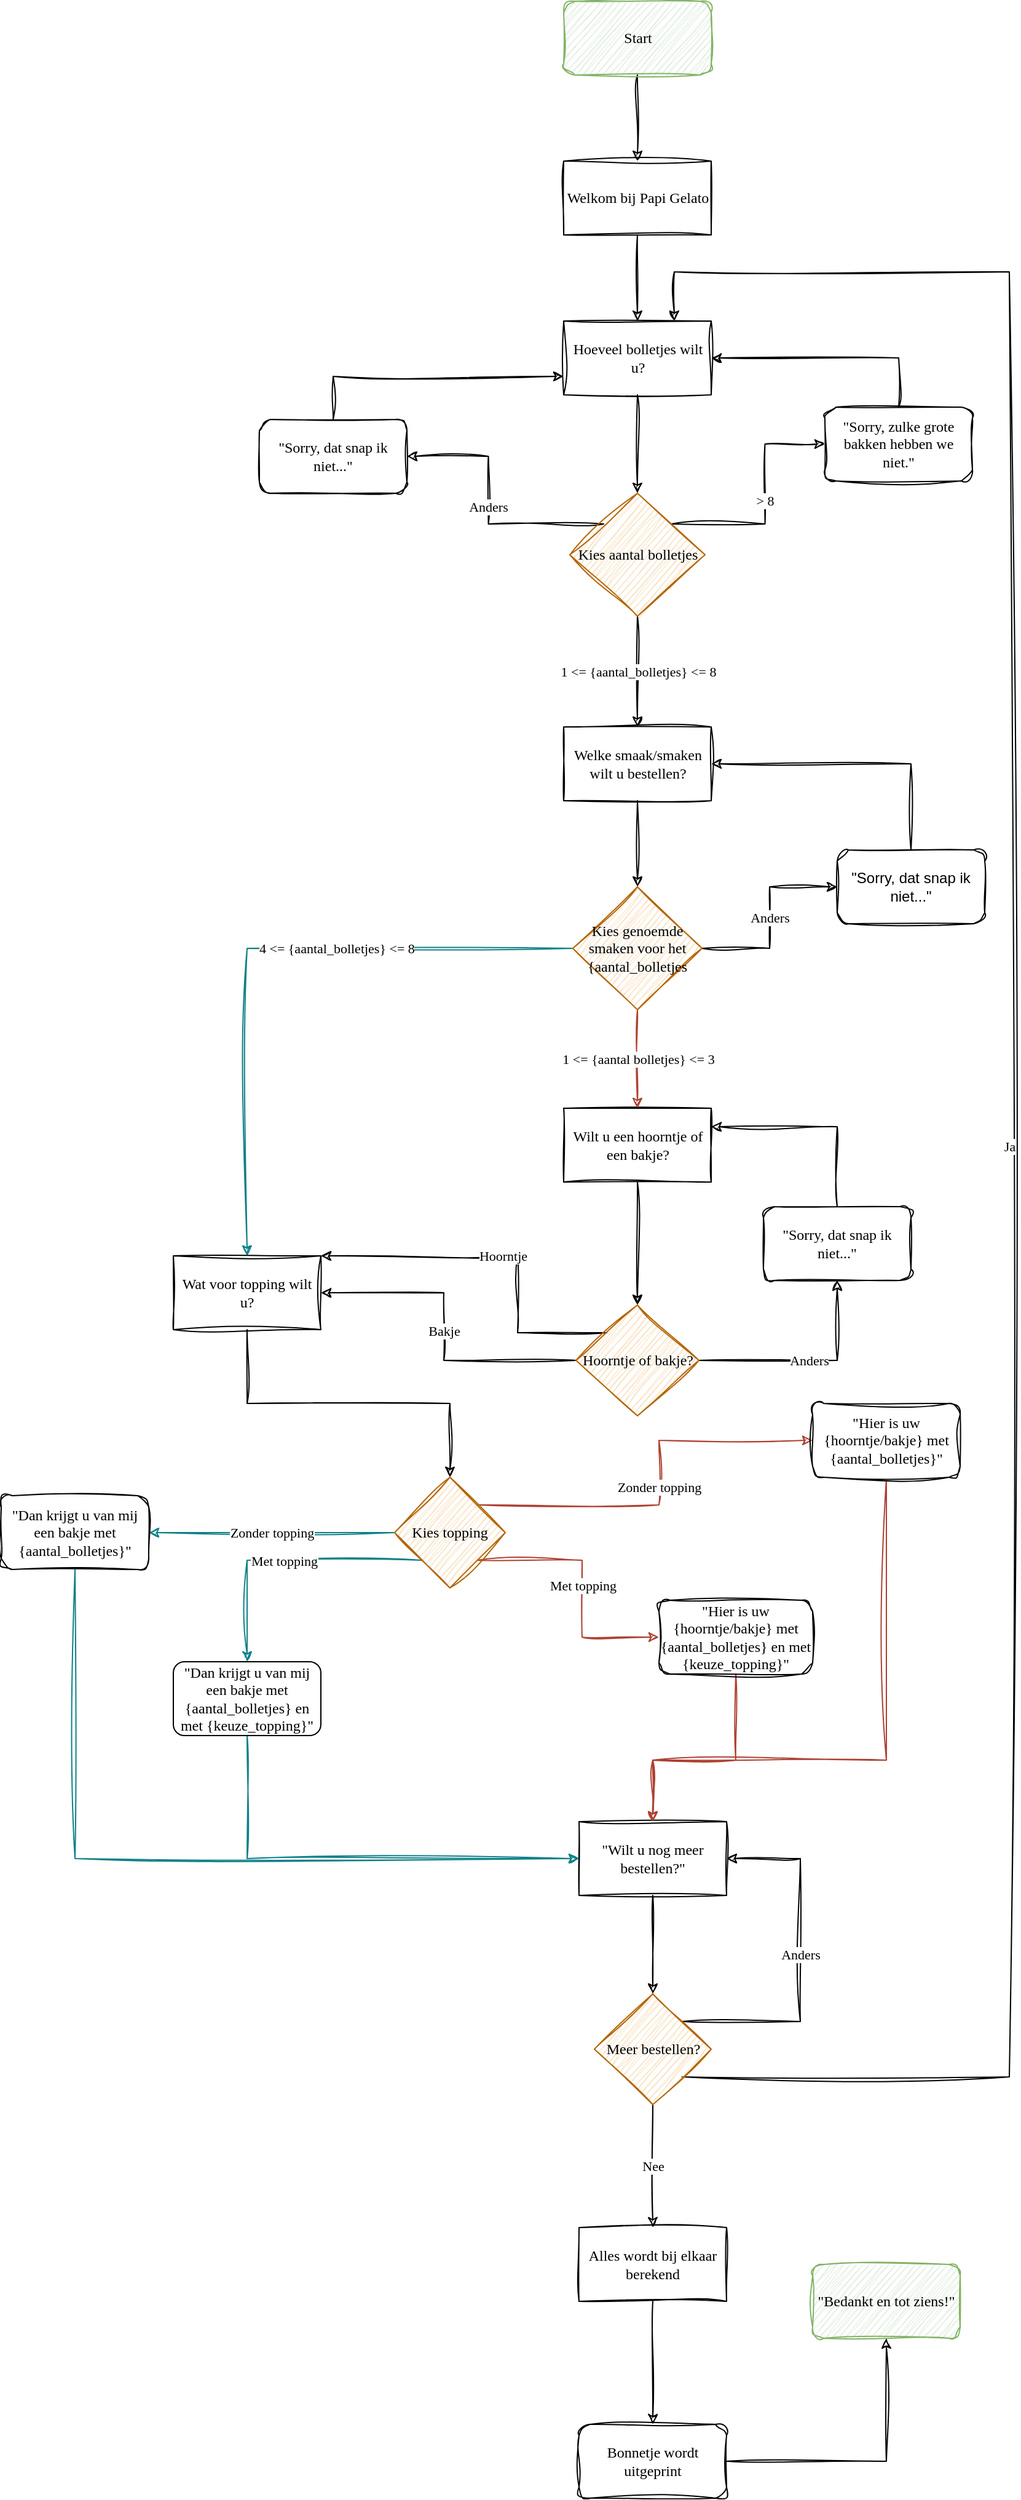 <mxfile version="25.0.3">
  <diagram name="Pagina-1" id="o8SB5Iup6SPwX9aD0dav">
    <mxGraphModel dx="1226" dy="665" grid="1" gridSize="10" guides="1" tooltips="1" connect="1" arrows="1" fold="1" page="1" pageScale="1" pageWidth="1920" pageHeight="1200" math="0" shadow="0">
      <root>
        <mxCell id="0" />
        <mxCell id="1" parent="0" />
        <mxCell id="pbiHoTIueWZ6qJaHBMEw-3" style="edgeStyle=orthogonalEdgeStyle;rounded=0;orthogonalLoop=1;jettySize=auto;html=1;exitX=0.5;exitY=1;exitDx=0;exitDy=0;entryX=0.5;entryY=0;entryDx=0;entryDy=0;sketch=1;curveFitting=1;jiggle=2;" parent="1" source="pbiHoTIueWZ6qJaHBMEw-1" target="pbiHoTIueWZ6qJaHBMEw-2" edge="1">
          <mxGeometry relative="1" as="geometry" />
        </mxCell>
        <mxCell id="pbiHoTIueWZ6qJaHBMEw-1" value="Start" style="rounded=1;whiteSpace=wrap;html=1;fillColor=#d5e8d4;strokeColor=#82b366;sketch=1;curveFitting=1;jiggle=2;fontFamily=Comic Sans MS;" parent="1" vertex="1">
          <mxGeometry x="927.5" y="10" width="120" height="60" as="geometry" />
        </mxCell>
        <mxCell id="pbiHoTIueWZ6qJaHBMEw-5" style="edgeStyle=orthogonalEdgeStyle;rounded=0;orthogonalLoop=1;jettySize=auto;html=1;exitX=0.5;exitY=1;exitDx=0;exitDy=0;entryX=0.5;entryY=0;entryDx=0;entryDy=0;sketch=1;curveFitting=1;jiggle=2;" parent="1" source="pbiHoTIueWZ6qJaHBMEw-2" target="pbiHoTIueWZ6qJaHBMEw-4" edge="1">
          <mxGeometry relative="1" as="geometry" />
        </mxCell>
        <mxCell id="pbiHoTIueWZ6qJaHBMEw-2" value="Welkom bij Papi Gelato" style="rounded=0;whiteSpace=wrap;html=1;fillColor=none;sketch=1;curveFitting=1;jiggle=2;fontFamily=Comic Sans MS;" parent="1" vertex="1">
          <mxGeometry x="927.5" y="140" width="120" height="60" as="geometry" />
        </mxCell>
        <mxCell id="pbiHoTIueWZ6qJaHBMEw-7" style="edgeStyle=orthogonalEdgeStyle;rounded=0;orthogonalLoop=1;jettySize=auto;html=1;exitX=0.5;exitY=1;exitDx=0;exitDy=0;entryX=0.5;entryY=0;entryDx=0;entryDy=0;sketch=1;curveFitting=1;jiggle=2;" parent="1" source="pbiHoTIueWZ6qJaHBMEw-4" target="pbiHoTIueWZ6qJaHBMEw-6" edge="1">
          <mxGeometry relative="1" as="geometry" />
        </mxCell>
        <mxCell id="pbiHoTIueWZ6qJaHBMEw-4" value="Hoeveel bolletjes wilt u?" style="rounded=0;whiteSpace=wrap;html=1;fillColor=none;sketch=1;curveFitting=1;jiggle=2;fontFamily=Comic Sans MS;" parent="1" vertex="1">
          <mxGeometry x="927.5" y="270" width="120" height="60" as="geometry" />
        </mxCell>
        <mxCell id="pbiHoTIueWZ6qJaHBMEw-16" value="&amp;gt; 8" style="edgeStyle=orthogonalEdgeStyle;rounded=0;orthogonalLoop=1;jettySize=auto;html=1;exitX=1;exitY=0;exitDx=0;exitDy=0;entryX=0;entryY=0.5;entryDx=0;entryDy=0;sketch=1;curveFitting=1;jiggle=2;fontFamily=Comic Sans MS;" parent="1" source="pbiHoTIueWZ6qJaHBMEw-6" target="pbiHoTIueWZ6qJaHBMEw-15" edge="1">
          <mxGeometry relative="1" as="geometry" />
        </mxCell>
        <mxCell id="pbiHoTIueWZ6qJaHBMEw-37" value="Anders" style="edgeStyle=orthogonalEdgeStyle;rounded=0;orthogonalLoop=1;jettySize=auto;html=1;exitX=0;exitY=0;exitDx=0;exitDy=0;entryX=1;entryY=0.5;entryDx=0;entryDy=0;fontFamily=Comic Sans MS;sketch=1;curveFitting=1;jiggle=2;" parent="1" source="pbiHoTIueWZ6qJaHBMEw-6" target="pbiHoTIueWZ6qJaHBMEw-21" edge="1">
          <mxGeometry relative="1" as="geometry" />
        </mxCell>
        <mxCell id="n4ZlQVNkim9csWAo9_Kt-2" value="1 &amp;lt;= {aantal_bolletjes} &amp;lt;= 8" style="edgeStyle=orthogonalEdgeStyle;rounded=0;orthogonalLoop=1;jettySize=auto;html=1;exitX=0.5;exitY=1;exitDx=0;exitDy=0;entryX=0.5;entryY=0;entryDx=0;entryDy=0;fillColor=none;sketch=1;curveFitting=1;jiggle=2;fontFamily=Comic Sans MS;" parent="1" source="pbiHoTIueWZ6qJaHBMEw-6" target="n4ZlQVNkim9csWAo9_Kt-1" edge="1">
          <mxGeometry relative="1" as="geometry" />
        </mxCell>
        <mxCell id="pbiHoTIueWZ6qJaHBMEw-6" value="Kies aantal bolletjes" style="rhombus;whiteSpace=wrap;html=1;fillColor=#fad7ac;sketch=1;curveFitting=1;jiggle=2;strokeColor=#b46504;fontFamily=Comic Sans MS;" parent="1" vertex="1">
          <mxGeometry x="932.5" y="410" width="110" height="100" as="geometry" />
        </mxCell>
        <mxCell id="pbiHoTIueWZ6qJaHBMEw-11" style="edgeStyle=orthogonalEdgeStyle;rounded=0;orthogonalLoop=1;jettySize=auto;html=1;exitX=0.5;exitY=1;exitDx=0;exitDy=0;entryX=0.5;entryY=0;entryDx=0;entryDy=0;sketch=1;curveFitting=1;jiggle=2;" parent="1" source="pbiHoTIueWZ6qJaHBMEw-8" target="pbiHoTIueWZ6qJaHBMEw-10" edge="1">
          <mxGeometry relative="1" as="geometry" />
        </mxCell>
        <mxCell id="pbiHoTIueWZ6qJaHBMEw-8" value="Wilt u een hoorntje of een bakje?" style="rounded=0;whiteSpace=wrap;html=1;fillColor=none;sketch=1;curveFitting=1;jiggle=2;fontFamily=Comic Sans MS;" parent="1" vertex="1">
          <mxGeometry x="927.5" y="910" width="120" height="60" as="geometry" />
        </mxCell>
        <mxCell id="IxNQ4lG9iQUJPRrJ8nFc-10" value="Anders" style="edgeStyle=orthogonalEdgeStyle;rounded=0;orthogonalLoop=1;jettySize=auto;html=1;exitX=1;exitY=0.5;exitDx=0;exitDy=0;entryX=0.5;entryY=1;entryDx=0;entryDy=0;fontFamily=Comic Sans MS;sketch=1;curveFitting=1;jiggle=2;" edge="1" parent="1" source="pbiHoTIueWZ6qJaHBMEw-10" target="pbiHoTIueWZ6qJaHBMEw-31">
          <mxGeometry relative="1" as="geometry" />
        </mxCell>
        <mxCell id="IxNQ4lG9iQUJPRrJ8nFc-19" value="Hoorntje" style="edgeStyle=orthogonalEdgeStyle;rounded=0;orthogonalLoop=1;jettySize=auto;html=1;exitX=0;exitY=0;exitDx=0;exitDy=0;entryX=1;entryY=0;entryDx=0;entryDy=0;fontFamily=Comic Sans MS;sketch=1;curveFitting=1;jiggle=2;" edge="1" parent="1" source="pbiHoTIueWZ6qJaHBMEw-10" target="IxNQ4lG9iQUJPRrJ8nFc-1">
          <mxGeometry relative="1" as="geometry">
            <Array as="points">
              <mxPoint x="890" y="1093" />
              <mxPoint x="890" y="1030" />
            </Array>
          </mxGeometry>
        </mxCell>
        <mxCell id="IxNQ4lG9iQUJPRrJ8nFc-21" value="Bakje" style="edgeStyle=orthogonalEdgeStyle;rounded=0;orthogonalLoop=1;jettySize=auto;html=1;exitX=0;exitY=0.5;exitDx=0;exitDy=0;entryX=1;entryY=0.5;entryDx=0;entryDy=0;fontFamily=Comic Sans MS;sketch=1;curveFitting=1;jiggle=2;" edge="1" parent="1" source="pbiHoTIueWZ6qJaHBMEw-10" target="IxNQ4lG9iQUJPRrJ8nFc-1">
          <mxGeometry relative="1" as="geometry">
            <Array as="points">
              <mxPoint x="830" y="1115" />
              <mxPoint x="830" y="1060" />
            </Array>
          </mxGeometry>
        </mxCell>
        <mxCell id="pbiHoTIueWZ6qJaHBMEw-10" value="Hoorntje of bakje?" style="rhombus;whiteSpace=wrap;html=1;fillColor=#fad7ac;sketch=1;curveFitting=1;jiggle=2;fontFamily=Comic Sans MS;strokeColor=#b46504;" parent="1" vertex="1">
          <mxGeometry x="937.5" y="1070" width="100" height="90" as="geometry" />
        </mxCell>
        <mxCell id="pbiHoTIueWZ6qJaHBMEw-18" style="edgeStyle=orthogonalEdgeStyle;rounded=0;orthogonalLoop=1;jettySize=auto;html=1;exitX=0.5;exitY=0;exitDx=0;exitDy=0;entryX=1;entryY=0.5;entryDx=0;entryDy=0;sketch=1;curveFitting=1;jiggle=2;" parent="1" source="pbiHoTIueWZ6qJaHBMEw-15" target="pbiHoTIueWZ6qJaHBMEw-4" edge="1">
          <mxGeometry relative="1" as="geometry" />
        </mxCell>
        <mxCell id="pbiHoTIueWZ6qJaHBMEw-15" value="&quot;Sorry, zulke grote bakken hebben we niet.&quot;" style="rounded=1;whiteSpace=wrap;html=1;fillColor=none;sketch=1;curveFitting=1;jiggle=2;fontFamily=Comic Sans MS;" parent="1" vertex="1">
          <mxGeometry x="1140" y="340" width="120" height="60" as="geometry" />
        </mxCell>
        <mxCell id="pbiHoTIueWZ6qJaHBMEw-36" style="edgeStyle=orthogonalEdgeStyle;rounded=0;orthogonalLoop=1;jettySize=auto;html=1;exitX=0.5;exitY=0;exitDx=0;exitDy=0;entryX=0;entryY=0.75;entryDx=0;entryDy=0;sketch=1;curveFitting=1;jiggle=2;" parent="1" source="pbiHoTIueWZ6qJaHBMEw-21" target="pbiHoTIueWZ6qJaHBMEw-4" edge="1">
          <mxGeometry relative="1" as="geometry" />
        </mxCell>
        <mxCell id="pbiHoTIueWZ6qJaHBMEw-21" value="&quot;Sorry, dat snap ik niet...&quot;" style="rounded=1;whiteSpace=wrap;html=1;fontFamily=Comic Sans MS;fillColor=none;sketch=1;curveFitting=1;jiggle=2;" parent="1" vertex="1">
          <mxGeometry x="680" y="350" width="120" height="60" as="geometry" />
        </mxCell>
        <mxCell id="IxNQ4lG9iQUJPRrJ8nFc-36" style="edgeStyle=orthogonalEdgeStyle;rounded=0;orthogonalLoop=1;jettySize=auto;html=1;exitX=0.5;exitY=1;exitDx=0;exitDy=0;entryX=0.5;entryY=0;entryDx=0;entryDy=0;fillColor=#fad9d5;strokeColor=#ae4132;sketch=1;curveFitting=1;jiggle=2;" edge="1" parent="1" source="pbiHoTIueWZ6qJaHBMEw-24" target="pbiHoTIueWZ6qJaHBMEw-48">
          <mxGeometry relative="1" as="geometry">
            <Array as="points">
              <mxPoint x="1068" y="1440" />
              <mxPoint x="1000" y="1440" />
            </Array>
          </mxGeometry>
        </mxCell>
        <mxCell id="pbiHoTIueWZ6qJaHBMEw-24" value="&quot;Hier is uw {hoorntje/bakje} met {aantal_bolletjes} en met {keuze_topping}&quot;" style="rounded=1;whiteSpace=wrap;html=1;fillColor=none;sketch=1;curveFitting=1;jiggle=2;fontFamily=Comic Sans MS;" parent="1" vertex="1">
          <mxGeometry x="1005" y="1310" width="125" height="60" as="geometry" />
        </mxCell>
        <mxCell id="IxNQ4lG9iQUJPRrJ8nFc-39" style="edgeStyle=orthogonalEdgeStyle;rounded=0;orthogonalLoop=1;jettySize=auto;html=1;exitX=0.5;exitY=0;exitDx=0;exitDy=0;entryX=1;entryY=0.25;entryDx=0;entryDy=0;sketch=1;curveFitting=1;jiggle=2;" edge="1" parent="1" source="pbiHoTIueWZ6qJaHBMEw-31" target="pbiHoTIueWZ6qJaHBMEw-8">
          <mxGeometry relative="1" as="geometry" />
        </mxCell>
        <mxCell id="pbiHoTIueWZ6qJaHBMEw-31" value="&quot;Sorry, dat snap ik niet...&quot;" style="rounded=1;whiteSpace=wrap;html=1;fillColor=none;sketch=1;curveFitting=1;jiggle=2;fontFamily=Comic Sans MS;" parent="1" vertex="1">
          <mxGeometry x="1090" y="990" width="120" height="60" as="geometry" />
        </mxCell>
        <mxCell id="pbiHoTIueWZ6qJaHBMEw-55" value="Anders" style="edgeStyle=orthogonalEdgeStyle;rounded=0;orthogonalLoop=1;jettySize=auto;html=1;exitX=1;exitY=0;exitDx=0;exitDy=0;entryX=1;entryY=0.5;entryDx=0;entryDy=0;sketch=1;curveFitting=1;jiggle=2;fontFamily=Comic Sans MS;" parent="1" source="pbiHoTIueWZ6qJaHBMEw-34" target="pbiHoTIueWZ6qJaHBMEw-48" edge="1">
          <mxGeometry x="0.035" relative="1" as="geometry">
            <Array as="points">
              <mxPoint x="1120" y="1653" />
              <mxPoint x="1120" y="1520" />
            </Array>
            <mxPoint y="-1" as="offset" />
          </mxGeometry>
        </mxCell>
        <mxCell id="aiyrUGEM9KCyfMPsP08Q-3" value="Nee" style="edgeStyle=orthogonalEdgeStyle;rounded=0;orthogonalLoop=1;jettySize=auto;html=1;exitX=0.5;exitY=1;exitDx=0;exitDy=0;entryX=0.5;entryY=0;entryDx=0;entryDy=0;sketch=1;curveFitting=1;jiggle=2;fontFamily=Comic Sans MS;" parent="1" source="pbiHoTIueWZ6qJaHBMEw-34" target="aiyrUGEM9KCyfMPsP08Q-1" edge="1">
          <mxGeometry x="-0.012" relative="1" as="geometry">
            <mxPoint as="offset" />
          </mxGeometry>
        </mxCell>
        <mxCell id="IxNQ4lG9iQUJPRrJ8nFc-45" value="Ja" style="edgeStyle=orthogonalEdgeStyle;rounded=0;orthogonalLoop=1;jettySize=auto;html=1;exitX=1;exitY=1;exitDx=0;exitDy=0;entryX=0.75;entryY=0;entryDx=0;entryDy=0;sketch=1;curveFitting=1;jiggle=2;fontFamily=Comic Sans MS;" edge="1" parent="1" source="pbiHoTIueWZ6qJaHBMEw-34" target="pbiHoTIueWZ6qJaHBMEw-4">
          <mxGeometry relative="1" as="geometry">
            <Array as="points">
              <mxPoint x="1290" y="1698" />
              <mxPoint x="1290" y="230" />
              <mxPoint x="1018" y="230" />
            </Array>
          </mxGeometry>
        </mxCell>
        <mxCell id="pbiHoTIueWZ6qJaHBMEw-34" value="Meer bestellen?" style="rhombus;whiteSpace=wrap;html=1;fontFamily=Comic Sans MS;fillColor=#fad7ac;strokeColor=#b46504;shadow=0;rounded=0;sketch=1;curveFitting=1;jiggle=2;" parent="1" vertex="1">
          <mxGeometry x="952.5" y="1630" width="95" height="90" as="geometry" />
        </mxCell>
        <mxCell id="pbiHoTIueWZ6qJaHBMEw-39" value="&quot;Bedankt en tot ziens!&quot;" style="rounded=1;whiteSpace=wrap;html=1;fillColor=#d5e8d4;fontFamily=Comic Sans MS;strokeColor=#82b366;sketch=1;curveFitting=1;jiggle=2;" parent="1" vertex="1">
          <mxGeometry x="1130" y="1850" width="120" height="60" as="geometry" />
        </mxCell>
        <mxCell id="pbiHoTIueWZ6qJaHBMEw-51" style="edgeStyle=orthogonalEdgeStyle;rounded=0;orthogonalLoop=1;jettySize=auto;html=1;exitX=0.5;exitY=1;exitDx=0;exitDy=0;entryX=0.5;entryY=0;entryDx=0;entryDy=0;sketch=1;curveFitting=1;jiggle=2;" parent="1" source="pbiHoTIueWZ6qJaHBMEw-48" target="pbiHoTIueWZ6qJaHBMEw-34" edge="1">
          <mxGeometry relative="1" as="geometry" />
        </mxCell>
        <mxCell id="pbiHoTIueWZ6qJaHBMEw-48" value="&quot;Wilt u nog meer bestellen?&quot;" style="rounded=0;whiteSpace=wrap;html=1;fontFamily=Comic Sans MS;fillColor=none;sketch=1;curveFitting=1;jiggle=2;" parent="1" vertex="1">
          <mxGeometry x="940" y="1490" width="120" height="60" as="geometry" />
        </mxCell>
        <mxCell id="aiyrUGEM9KCyfMPsP08Q-4" style="edgeStyle=orthogonalEdgeStyle;rounded=0;orthogonalLoop=1;jettySize=auto;html=1;exitX=0.5;exitY=1;exitDx=0;exitDy=0;entryX=0.5;entryY=0;entryDx=0;entryDy=0;sketch=1;curveFitting=1;jiggle=2;" parent="1" source="aiyrUGEM9KCyfMPsP08Q-1" target="aiyrUGEM9KCyfMPsP08Q-2" edge="1">
          <mxGeometry relative="1" as="geometry" />
        </mxCell>
        <mxCell id="aiyrUGEM9KCyfMPsP08Q-1" value="Alles wordt bij elkaar berekend" style="rounded=0;whiteSpace=wrap;html=1;fillColor=none;sketch=1;curveFitting=1;jiggle=2;fontFamily=Comic Sans MS;" parent="1" vertex="1">
          <mxGeometry x="940" y="1820" width="120" height="60" as="geometry" />
        </mxCell>
        <mxCell id="aiyrUGEM9KCyfMPsP08Q-5" style="edgeStyle=orthogonalEdgeStyle;rounded=0;orthogonalLoop=1;jettySize=auto;html=1;exitX=1;exitY=0.5;exitDx=0;exitDy=0;entryX=0.5;entryY=1;entryDx=0;entryDy=0;sketch=1;curveFitting=1;jiggle=2;" parent="1" source="aiyrUGEM9KCyfMPsP08Q-2" target="pbiHoTIueWZ6qJaHBMEw-39" edge="1">
          <mxGeometry relative="1" as="geometry" />
        </mxCell>
        <mxCell id="aiyrUGEM9KCyfMPsP08Q-2" value="Bonnetje wordt uitgeprint" style="rounded=1;whiteSpace=wrap;html=1;fillColor=none;sketch=1;curveFitting=1;jiggle=2;fontFamily=Comic Sans MS;" parent="1" vertex="1">
          <mxGeometry x="940" y="1980" width="120" height="60" as="geometry" />
        </mxCell>
        <mxCell id="n4ZlQVNkim9csWAo9_Kt-5" style="edgeStyle=orthogonalEdgeStyle;rounded=0;orthogonalLoop=1;jettySize=auto;html=1;exitX=0.5;exitY=1;exitDx=0;exitDy=0;entryX=0.5;entryY=0;entryDx=0;entryDy=0;fillColor=none;sketch=1;curveFitting=1;jiggle=2;" parent="1" source="n4ZlQVNkim9csWAo9_Kt-1" target="n4ZlQVNkim9csWAo9_Kt-4" edge="1">
          <mxGeometry relative="1" as="geometry" />
        </mxCell>
        <mxCell id="n4ZlQVNkim9csWAo9_Kt-1" value="Welke smaak/smaken wilt u bestellen?" style="rounded=0;whiteSpace=wrap;html=1;fillColor=none;sketch=1;curveFitting=1;jiggle=2;fontFamily=Comic Sans MS;" parent="1" vertex="1">
          <mxGeometry x="927.5" y="600" width="120" height="60" as="geometry" />
        </mxCell>
        <mxCell id="n4ZlQVNkim9csWAo9_Kt-7" value="1 &amp;lt;= {aantal bolletjes} &amp;lt;= 3" style="edgeStyle=orthogonalEdgeStyle;rounded=0;orthogonalLoop=1;jettySize=auto;html=1;exitX=0.5;exitY=1;exitDx=0;exitDy=0;entryX=0.5;entryY=0;entryDx=0;entryDy=0;fillColor=#fad9d5;strokeColor=#ae4132;align=center;fontFamily=Comic Sans MS;sketch=1;curveFitting=1;jiggle=2;" parent="1" source="n4ZlQVNkim9csWAo9_Kt-4" target="pbiHoTIueWZ6qJaHBMEw-8" edge="1">
          <mxGeometry relative="1" as="geometry" />
        </mxCell>
        <mxCell id="n4ZlQVNkim9csWAo9_Kt-10" value="Anders" style="edgeStyle=orthogonalEdgeStyle;rounded=0;orthogonalLoop=1;jettySize=auto;html=1;exitX=1;exitY=0.5;exitDx=0;exitDy=0;fontFamily=Comic Sans MS;sketch=1;curveFitting=1;jiggle=2;" parent="1" source="n4ZlQVNkim9csWAo9_Kt-4" target="n4ZlQVNkim9csWAo9_Kt-8" edge="1">
          <mxGeometry relative="1" as="geometry" />
        </mxCell>
        <mxCell id="IxNQ4lG9iQUJPRrJ8nFc-16" value="4 &amp;lt;= {aantal_bolletjes} &amp;lt;= 8" style="edgeStyle=orthogonalEdgeStyle;rounded=0;orthogonalLoop=1;jettySize=auto;html=1;exitX=0;exitY=0.5;exitDx=0;exitDy=0;entryX=0.5;entryY=0;entryDx=0;entryDy=0;fillColor=#b0e3e6;strokeColor=#0e8088;fontFamily=Comic Sans MS;sketch=1;curveFitting=1;jiggle=2;align=left;" edge="1" parent="1" source="n4ZlQVNkim9csWAo9_Kt-4" target="IxNQ4lG9iQUJPRrJ8nFc-1">
          <mxGeometry relative="1" as="geometry" />
        </mxCell>
        <mxCell id="n4ZlQVNkim9csWAo9_Kt-4" value="Kies genoemde smaken voor het {aantal_bolletjes" style="rhombus;whiteSpace=wrap;html=1;fillColor=#fad7ac;strokeColor=#b46504;sketch=1;curveFitting=1;jiggle=2;fontFamily=Comic Sans MS;" parent="1" vertex="1">
          <mxGeometry x="935" y="730" width="105" height="100" as="geometry" />
        </mxCell>
        <mxCell id="n4ZlQVNkim9csWAo9_Kt-11" style="edgeStyle=orthogonalEdgeStyle;rounded=0;orthogonalLoop=1;jettySize=auto;html=1;exitX=0.5;exitY=0;exitDx=0;exitDy=0;entryX=1;entryY=0.5;entryDx=0;entryDy=0;sketch=1;curveFitting=1;jiggle=2;" parent="1" source="n4ZlQVNkim9csWAo9_Kt-8" target="n4ZlQVNkim9csWAo9_Kt-1" edge="1">
          <mxGeometry relative="1" as="geometry" />
        </mxCell>
        <mxCell id="n4ZlQVNkim9csWAo9_Kt-8" value="&quot;Sorry, dat snap ik niet...&quot;" style="rounded=1;whiteSpace=wrap;html=1;fillColor=none;sketch=1;curveFitting=1;jiggle=2;" parent="1" vertex="1">
          <mxGeometry x="1150" y="700" width="120" height="60" as="geometry" />
        </mxCell>
        <mxCell id="IxNQ4lG9iQUJPRrJ8nFc-27" style="edgeStyle=orthogonalEdgeStyle;rounded=0;orthogonalLoop=1;jettySize=auto;html=1;exitX=0.5;exitY=1;exitDx=0;exitDy=0;sketch=1;curveFitting=1;jiggle=2;" edge="1" parent="1" source="IxNQ4lG9iQUJPRrJ8nFc-1" target="IxNQ4lG9iQUJPRrJ8nFc-14">
          <mxGeometry relative="1" as="geometry" />
        </mxCell>
        <mxCell id="IxNQ4lG9iQUJPRrJ8nFc-1" value="Wat voor topping wilt u?" style="rounded=0;whiteSpace=wrap;html=1;fillColor=none;sketch=1;curveFitting=1;jiggle=2;fontFamily=Comic Sans MS;" vertex="1" parent="1">
          <mxGeometry x="610" y="1030" width="120" height="60" as="geometry" />
        </mxCell>
        <mxCell id="IxNQ4lG9iQUJPRrJ8nFc-26" value="Zonder topping" style="edgeStyle=orthogonalEdgeStyle;rounded=0;orthogonalLoop=1;jettySize=auto;html=1;exitX=0;exitY=0.5;exitDx=0;exitDy=0;entryX=1;entryY=0.5;entryDx=0;entryDy=0;fillColor=#b0e3e6;strokeColor=#0e8088;fontFamily=Comic Sans MS;sketch=1;curveFitting=1;jiggle=2;" edge="1" parent="1" source="IxNQ4lG9iQUJPRrJ8nFc-14" target="IxNQ4lG9iQUJPRrJ8nFc-23">
          <mxGeometry relative="1" as="geometry" />
        </mxCell>
        <mxCell id="IxNQ4lG9iQUJPRrJ8nFc-30" value="Met topping" style="edgeStyle=orthogonalEdgeStyle;rounded=0;orthogonalLoop=1;jettySize=auto;html=1;exitX=0;exitY=1;exitDx=0;exitDy=0;entryX=0.5;entryY=0;entryDx=0;entryDy=0;fillColor=#b0e3e6;strokeColor=#0e8088;fontFamily=Comic Sans MS;sketch=1;curveFitting=1;jiggle=2;" edge="1" parent="1" source="IxNQ4lG9iQUJPRrJ8nFc-14" target="IxNQ4lG9iQUJPRrJ8nFc-28">
          <mxGeometry relative="1" as="geometry">
            <Array as="points">
              <mxPoint x="670" y="1277" />
            </Array>
          </mxGeometry>
        </mxCell>
        <mxCell id="IxNQ4lG9iQUJPRrJ8nFc-33" value="Zonder topping" style="edgeStyle=orthogonalEdgeStyle;rounded=0;orthogonalLoop=1;jettySize=auto;html=1;exitX=1;exitY=0;exitDx=0;exitDy=0;entryX=0;entryY=0.5;entryDx=0;entryDy=0;fillColor=#fad9d5;strokeColor=#ae4132;sketch=1;curveFitting=1;jiggle=2;fontFamily=Comic Sans MS;" edge="1" parent="1" source="IxNQ4lG9iQUJPRrJ8nFc-14" target="IxNQ4lG9iQUJPRrJ8nFc-29">
          <mxGeometry relative="1" as="geometry" />
        </mxCell>
        <mxCell id="IxNQ4lG9iQUJPRrJ8nFc-34" value="Met topping" style="edgeStyle=orthogonalEdgeStyle;rounded=0;orthogonalLoop=1;jettySize=auto;html=1;exitX=1;exitY=1;exitDx=0;exitDy=0;entryX=0;entryY=0.5;entryDx=0;entryDy=0;fillColor=#fad9d5;strokeColor=#ae4132;fontFamily=Comic Sans MS;sketch=1;curveFitting=1;jiggle=2;" edge="1" parent="1" source="IxNQ4lG9iQUJPRrJ8nFc-14" target="pbiHoTIueWZ6qJaHBMEw-24">
          <mxGeometry relative="1" as="geometry" />
        </mxCell>
        <mxCell id="IxNQ4lG9iQUJPRrJ8nFc-14" value="Kies topping" style="rhombus;whiteSpace=wrap;html=1;fillColor=#fad7ac;strokeColor=#b46504;sketch=1;curveFitting=1;jiggle=2;fontFamily=Comic Sans MS;" vertex="1" parent="1">
          <mxGeometry x="790" y="1210" width="90" height="90" as="geometry" />
        </mxCell>
        <mxCell id="IxNQ4lG9iQUJPRrJ8nFc-31" style="edgeStyle=orthogonalEdgeStyle;rounded=0;orthogonalLoop=1;jettySize=auto;html=1;exitX=0.5;exitY=1;exitDx=0;exitDy=0;entryX=0;entryY=0.5;entryDx=0;entryDy=0;fillColor=#b0e3e6;strokeColor=#0e8088;sketch=1;curveFitting=1;jiggle=2;" edge="1" parent="1" source="IxNQ4lG9iQUJPRrJ8nFc-23" target="pbiHoTIueWZ6qJaHBMEw-48">
          <mxGeometry relative="1" as="geometry" />
        </mxCell>
        <mxCell id="IxNQ4lG9iQUJPRrJ8nFc-23" value="&quot;Dan krijgt u van mij een bakje met {aantal_bolletjes}&quot;" style="rounded=1;whiteSpace=wrap;html=1;fontFamily=Comic Sans MS;fillColor=none;shadow=0;sketch=1;curveFitting=1;jiggle=2;" vertex="1" parent="1">
          <mxGeometry x="470" y="1225" width="120" height="60" as="geometry" />
        </mxCell>
        <mxCell id="IxNQ4lG9iQUJPRrJ8nFc-37" style="edgeStyle=orthogonalEdgeStyle;rounded=0;orthogonalLoop=1;jettySize=auto;html=1;exitX=0.5;exitY=1;exitDx=0;exitDy=0;entryX=0;entryY=0.5;entryDx=0;entryDy=0;fillColor=#b0e3e6;strokeColor=#0e8088;sketch=1;curveFitting=1;jiggle=2;" edge="1" parent="1" source="IxNQ4lG9iQUJPRrJ8nFc-28" target="pbiHoTIueWZ6qJaHBMEw-48">
          <mxGeometry relative="1" as="geometry" />
        </mxCell>
        <mxCell id="IxNQ4lG9iQUJPRrJ8nFc-28" value="&quot;Dan krijgt u van mij een bakje met {aantal_bolletjes} en met {keuze_topping}&quot;" style="rounded=1;whiteSpace=wrap;html=1;fontFamily=Times New Roman;" vertex="1" parent="1">
          <mxGeometry x="610" y="1360" width="120" height="60" as="geometry" />
        </mxCell>
        <mxCell id="IxNQ4lG9iQUJPRrJ8nFc-35" style="edgeStyle=orthogonalEdgeStyle;rounded=0;orthogonalLoop=1;jettySize=auto;html=1;exitX=0.5;exitY=1;exitDx=0;exitDy=0;entryX=0.5;entryY=0;entryDx=0;entryDy=0;fillColor=#fad9d5;strokeColor=#ae4132;sketch=1;curveFitting=1;jiggle=2;" edge="1" parent="1" source="IxNQ4lG9iQUJPRrJ8nFc-29" target="pbiHoTIueWZ6qJaHBMEw-48">
          <mxGeometry relative="1" as="geometry">
            <Array as="points">
              <mxPoint x="1190" y="1440" />
              <mxPoint x="1000" y="1440" />
            </Array>
          </mxGeometry>
        </mxCell>
        <mxCell id="IxNQ4lG9iQUJPRrJ8nFc-29" value="&quot;Hier is uw {hoorntje/bakje} met {aantal_bolletjes}&quot;" style="rounded=1;whiteSpace=wrap;html=1;fontFamily=Comic Sans MS;sketch=1;curveFitting=1;jiggle=2;" vertex="1" parent="1">
          <mxGeometry x="1130" y="1150" width="120" height="60" as="geometry" />
        </mxCell>
      </root>
    </mxGraphModel>
  </diagram>
</mxfile>

